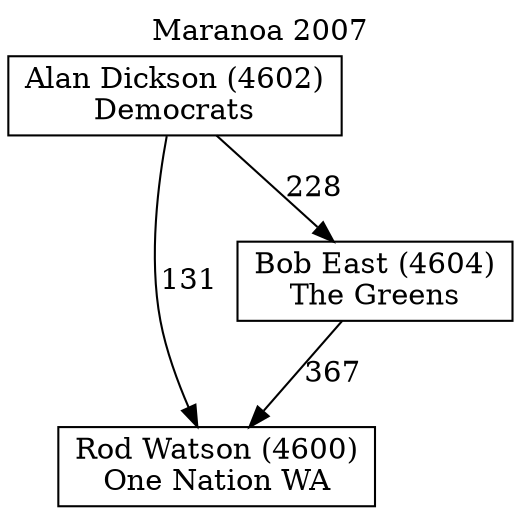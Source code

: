 // House preference flow
digraph "Rod Watson (4600)_Maranoa_2007" {
	graph [label="Maranoa 2007" labelloc=t mclimit=10]
	node [shape=box]
	"Rod Watson (4600)" [label="Rod Watson (4600)
One Nation WA"]
	"Bob East (4604)" [label="Bob East (4604)
The Greens"]
	"Alan Dickson (4602)" [label="Alan Dickson (4602)
Democrats"]
	"Bob East (4604)" -> "Rod Watson (4600)" [label=367]
	"Alan Dickson (4602)" -> "Bob East (4604)" [label=228]
	"Alan Dickson (4602)" -> "Rod Watson (4600)" [label=131]
}
